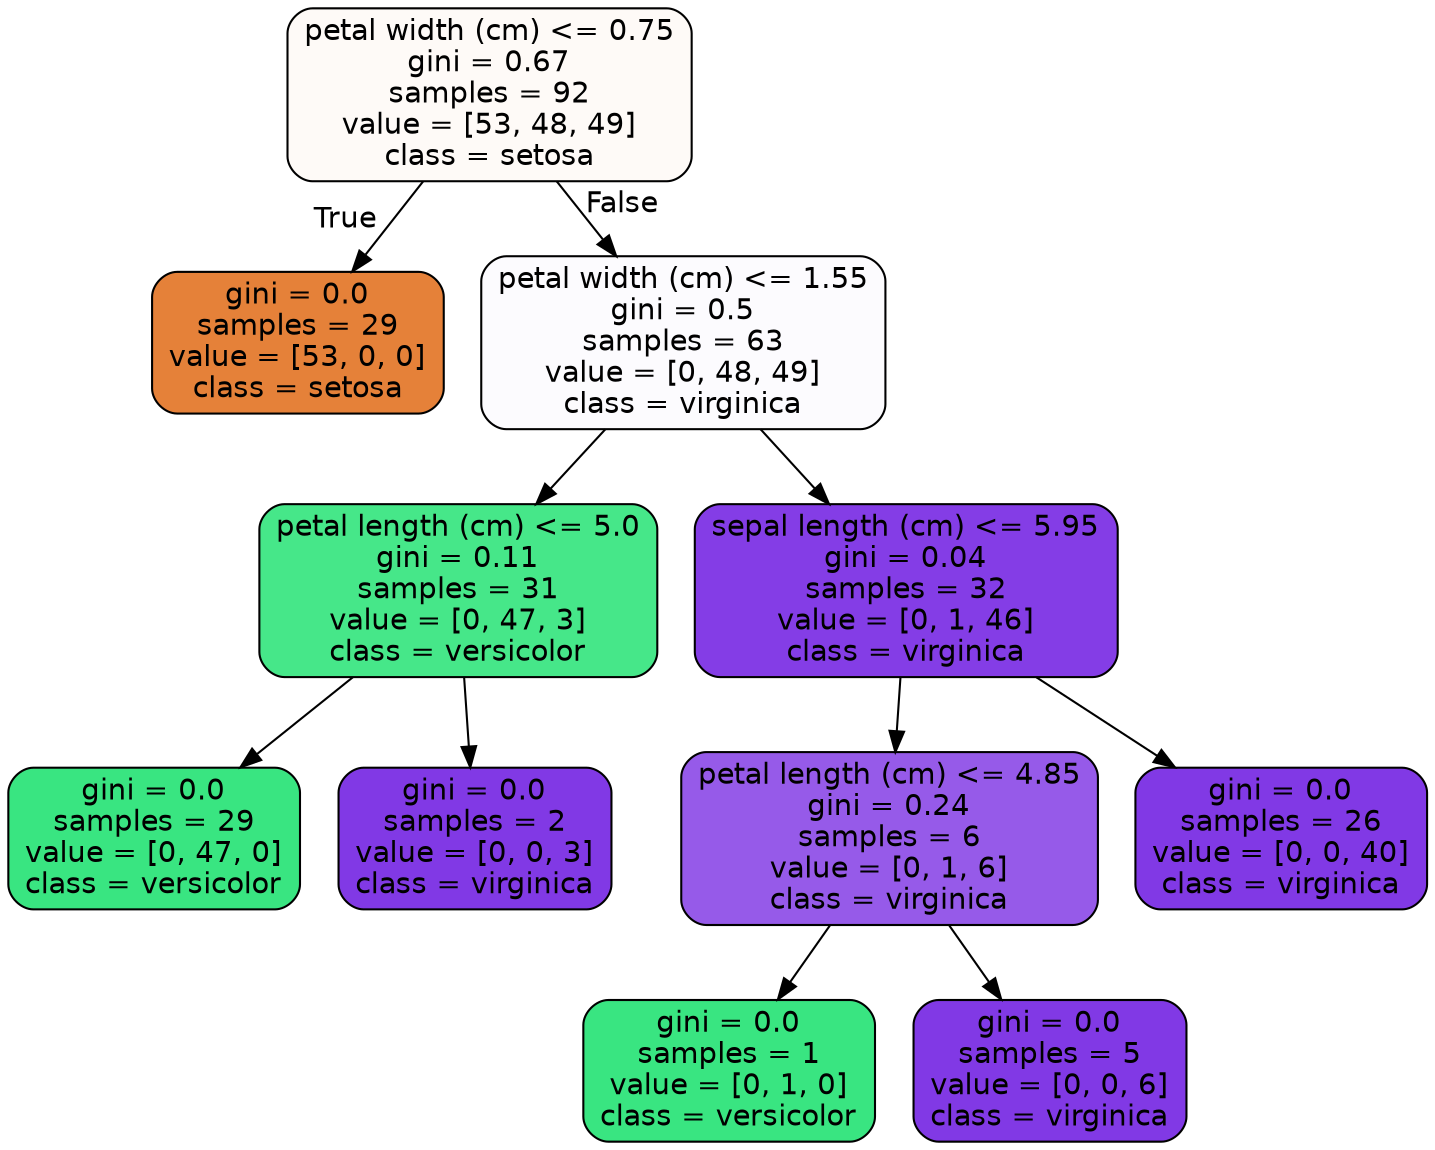 digraph Tree {
node [shape=box, style="filled, rounded", color="black", fontname=helvetica] ;
edge [fontname=helvetica] ;
0 [label="petal width (cm) <= 0.75\ngini = 0.67\nsamples = 92\nvalue = [53, 48, 49]\nclass = setosa", fillcolor="#fefaf7"] ;
1 [label="gini = 0.0\nsamples = 29\nvalue = [53, 0, 0]\nclass = setosa", fillcolor="#e58139"] ;
0 -> 1 [labeldistance=2.5, labelangle=45, headlabel="True"] ;
2 [label="petal width (cm) <= 1.55\ngini = 0.5\nsamples = 63\nvalue = [0, 48, 49]\nclass = virginica", fillcolor="#fcfbfe"] ;
0 -> 2 [labeldistance=2.5, labelangle=-45, headlabel="False"] ;
3 [label="petal length (cm) <= 5.0\ngini = 0.11\nsamples = 31\nvalue = [0, 47, 3]\nclass = versicolor", fillcolor="#46e789"] ;
2 -> 3 ;
4 [label="gini = 0.0\nsamples = 29\nvalue = [0, 47, 0]\nclass = versicolor", fillcolor="#39e581"] ;
3 -> 4 ;
5 [label="gini = 0.0\nsamples = 2\nvalue = [0, 0, 3]\nclass = virginica", fillcolor="#8139e5"] ;
3 -> 5 ;
6 [label="sepal length (cm) <= 5.95\ngini = 0.04\nsamples = 32\nvalue = [0, 1, 46]\nclass = virginica", fillcolor="#843de6"] ;
2 -> 6 ;
7 [label="petal length (cm) <= 4.85\ngini = 0.24\nsamples = 6\nvalue = [0, 1, 6]\nclass = virginica", fillcolor="#965ae9"] ;
6 -> 7 ;
8 [label="gini = 0.0\nsamples = 1\nvalue = [0, 1, 0]\nclass = versicolor", fillcolor="#39e581"] ;
7 -> 8 ;
9 [label="gini = 0.0\nsamples = 5\nvalue = [0, 0, 6]\nclass = virginica", fillcolor="#8139e5"] ;
7 -> 9 ;
10 [label="gini = 0.0\nsamples = 26\nvalue = [0, 0, 40]\nclass = virginica", fillcolor="#8139e5"] ;
6 -> 10 ;
}